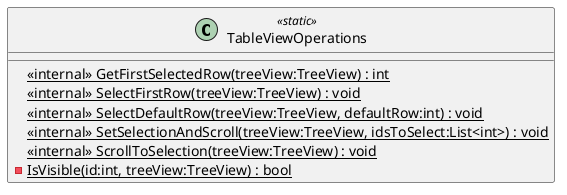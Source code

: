 @startuml
class TableViewOperations <<static>> {
    <<internal>> {static} GetFirstSelectedRow(treeView:TreeView) : int
    <<internal>> {static} SelectFirstRow(treeView:TreeView) : void
    <<internal>> {static} SelectDefaultRow(treeView:TreeView, defaultRow:int) : void
    <<internal>> {static} SetSelectionAndScroll(treeView:TreeView, idsToSelect:List<int>) : void
    <<internal>> {static} ScrollToSelection(treeView:TreeView) : void
    {static} - IsVisible(id:int, treeView:TreeView) : bool
}
@enduml

